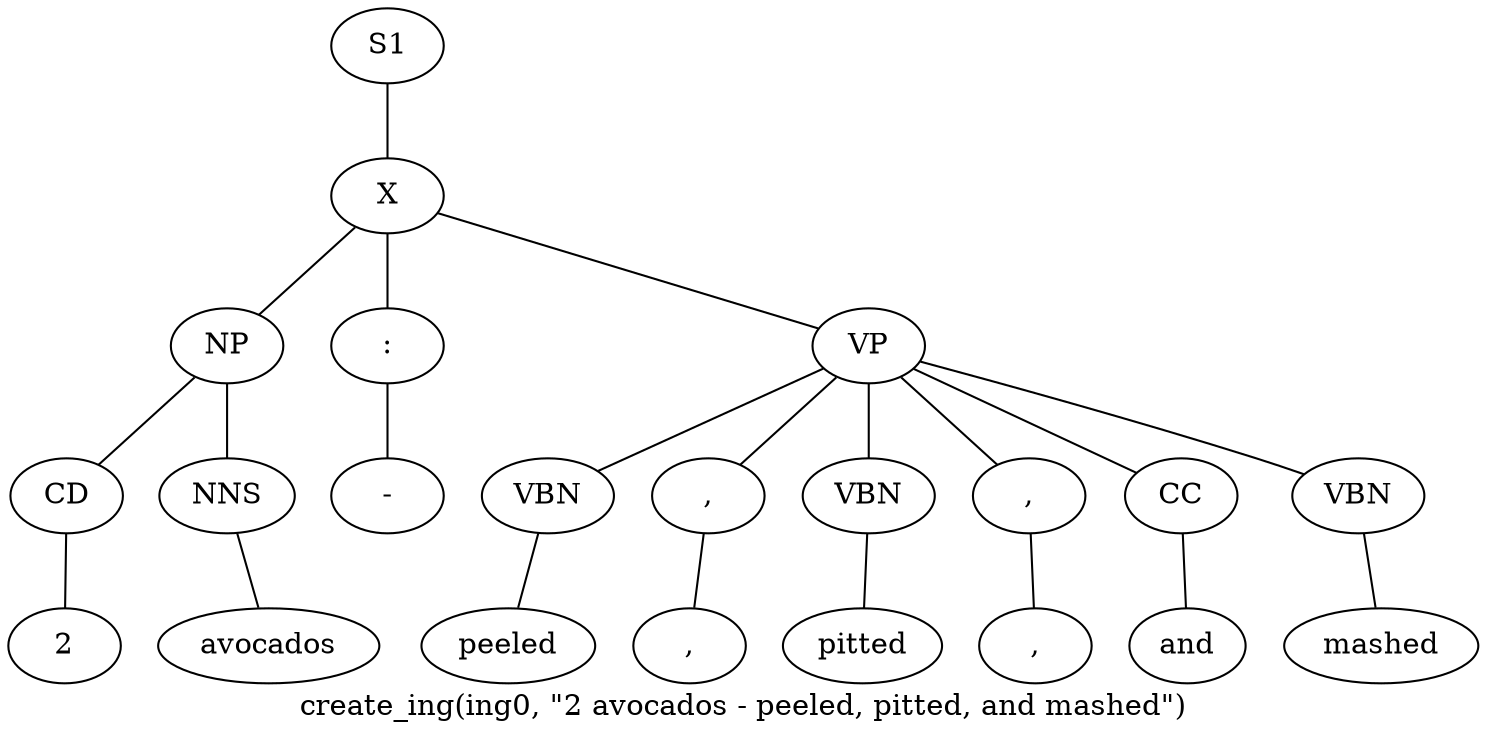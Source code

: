 graph SyntaxGraph {
	label = "create_ing(ing0, \"2 avocados - peeled, pitted, and mashed\")";
	Node0 [label="S1"];
	Node1 [label="X"];
	Node2 [label="NP"];
	Node3 [label="CD"];
	Node4 [label="2"];
	Node5 [label="NNS"];
	Node6 [label="avocados"];
	Node7 [label=":"];
	Node8 [label="-"];
	Node9 [label="VP"];
	Node10 [label="VBN"];
	Node11 [label="peeled"];
	Node12 [label=","];
	Node13 [label=","];
	Node14 [label="VBN"];
	Node15 [label="pitted"];
	Node16 [label=","];
	Node17 [label=","];
	Node18 [label="CC"];
	Node19 [label="and"];
	Node20 [label="VBN"];
	Node21 [label="mashed"];

	Node0 -- Node1;
	Node1 -- Node2;
	Node1 -- Node7;
	Node1 -- Node9;
	Node2 -- Node3;
	Node2 -- Node5;
	Node3 -- Node4;
	Node5 -- Node6;
	Node7 -- Node8;
	Node9 -- Node10;
	Node9 -- Node12;
	Node9 -- Node14;
	Node9 -- Node16;
	Node9 -- Node18;
	Node9 -- Node20;
	Node10 -- Node11;
	Node12 -- Node13;
	Node14 -- Node15;
	Node16 -- Node17;
	Node18 -- Node19;
	Node20 -- Node21;
}